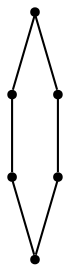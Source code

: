 graph {
  node [shape=point,comment="{\"directed\":false,\"doi\":\"10.1007/3-540-36151-0_26\",\"figure\":\"8 (3)\"}"]

  v0 [pos="825.1770973205566,398.63796499040393"]
  v1 [pos="1014.1521135965984,398.63796499040393"]
  v2 [pos="1014.1499837239584,493.12649832831494"]
  v3 [pos="919.6624755859375,398.64003128475616"]
  v4 [pos="919.6624755859375,493.12649832831494"]
  v5 [pos="825.1739978790284,493.12649832831494"]

  v0 -- v3 [id="-3",pos="825.1770973205566,398.63796499040393 919.6624755859375,398.64003128475616 919.6624755859375,398.64003128475616 919.6624755859375,398.64003128475616"]
  v3 -- v1 [id="-4",pos="919.6624755859375,398.64003128475616 1014.1521135965984,398.63796499040393 1014.1521135965984,398.63796499040393 1014.1521135965984,398.63796499040393"]
  v5 -- v4 [id="-7",pos="825.1739978790284,493.12649832831494 919.6624755859375,493.12649832831494 919.6624755859375,493.12649832831494 919.6624755859375,493.12649832831494"]
  v4 -- v2 [id="-8",pos="919.6624755859375,493.12649832831494 1014.1499837239584,493.12649832831494 1014.1499837239584,493.12649832831494 1014.1499837239584,493.12649832831494"]
  v5 -- v0 [id="-11",pos="825.1739978790284,493.12649832831494 825.1770973205566,398.63796499040393 825.1770973205566,398.63796499040393 825.1770973205566,398.63796499040393"]
  v2 -- v1 [id="-17",pos="1014.1499837239584,493.12649832831494 1014.1521135965984,398.63796499040393 1014.1521135965984,398.63796499040393 1014.1521135965984,398.63796499040393"]
}